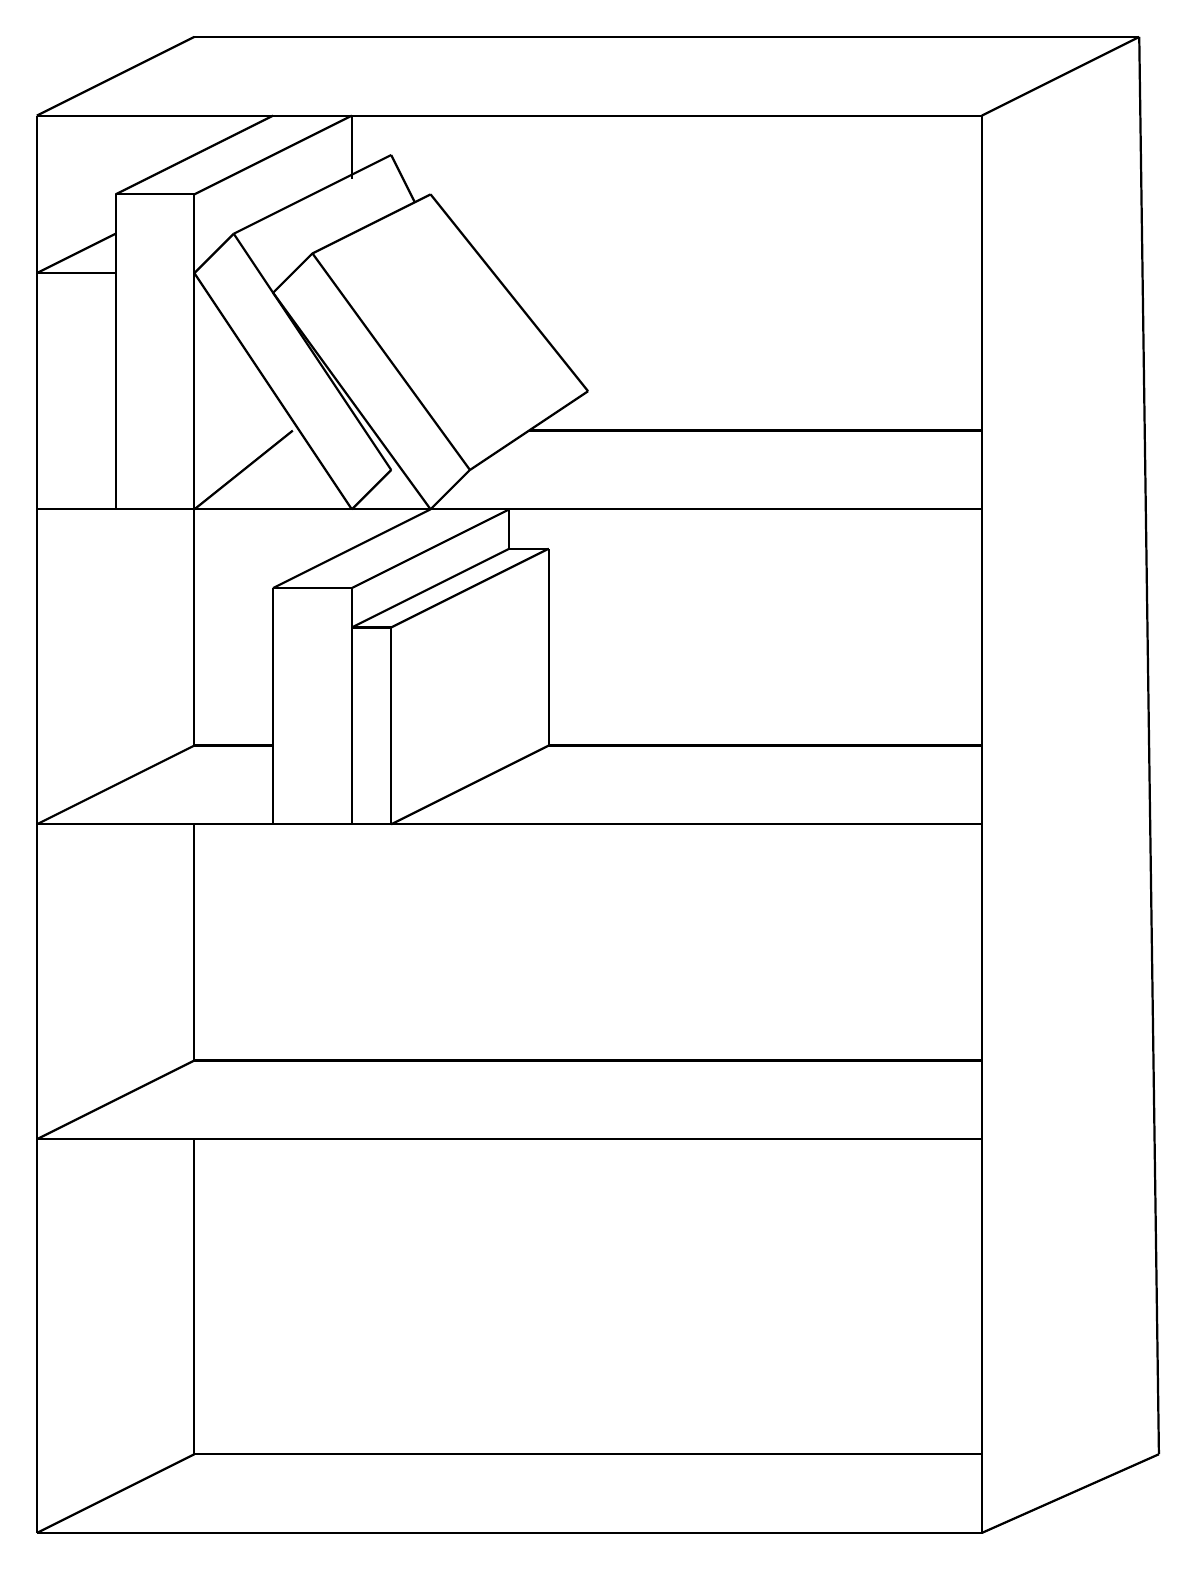 \begin{tikzpicture}
	\node (0) at (0, 0) {};
	\node (1) at (-6, 0) {};
	\node (2) at (6, 0) {};
	\node (3) at (-6, 9) {};
	\node (4) at (6, 9) {};
	\node (5) at (-6, -9) {};
	\node (6) at (6, -9) {};
	\node (7) at (-6, 4) {};
	\node (8) at (6, 4) {};
	\node (9) at (-6, -4) {};
	\node (10) at (6, -4) {};
	\node (11) at (-6, 7) {};
	\node (12) at (-5, 7) {};
	\node (13) at (-5, 4) {};
	\node (14) at (-5, 8) {};
	\node (15) at (-4, 8) {};
	\node (16) at (-4, 4) {};
	\node (17) at (-4, 7) {};
	\node (18) at (-3.5, 7.5) {};
	\node (19) at (-2, 4) {};
	\node (20) at (-1.5, 4.5) {};
	\node (21) at (-3, 6.75) {};
	\node (22) at (-2.5, 7.25) {};
	\node (23) at (-1, 4) {};
	\node (24) at (-0.5, 4.5) {};
	\node (25) at (-3, 3) {};
	\node (26) at (-2, 3) {};
	\node (27) at (-3, 0) {};
	\node (28) at (-2, 0) {};
	\node (29) at (-2, 2.5) {};
	\node (30) at (-1.5, 2.5) {};
	\node (31) at (-1.5, 0) {};
	\node (32) at (8.25, -8) {};
	\node (33) at (8, 10) {};
	\node (34) at (-4, 10) {};
	\node (35) at (-4, -8) {};
	\node (36) at (6, -8) {};
	\node (37) at (-4, -4) {};
	\node (38) at (-2, 9) {};
	\node (39) at (-3, 9) {};
	\node (40) at (-5, 7.5) {};
	\node (41) at (-2.75, 5) {};
	\node (42) at (-4, -3) {};
	\node (43) at (6, -3) {};
	\node (44) at (-4, 0) {};
	\node (45) at (-4, 1) {};
	\node (46) at (-3, 1) {};
	\node (47) at (0, 4) {};
	\node (48) at (0.5, 3.5) {};
	\node (49) at (0, 3.5) {};
	\node (50) at (0.5, 1) {};
	\node (51) at (6, 1) {};
	\node (52) at (-1.5, 8.5) {};
	\node (53) at (-1, 8) {};
	\node (54) at (-1.2,7.9) {};
	\node (55) at (1, 5.5) {};
	\node (56) at (0.25, 5) {};
	\node (57) at (6, 5) {};
	\node (58) at (-2,8.2) {};

	\draw[thick] (3.center) to (4.center);
	\draw[thick] (4.center) to (6.center);
	\draw[thick] (6.center) to (5.center);
	\draw[thick] (5.center) to (3.center);
	\draw[thick] (7.center) to (8.center);
	\draw[thick] (9.center) to (10.center);
	\draw[thick] (11.center) to (12.center);
	\draw[thick] (12.center) to (13.center);
	\draw[thick] (12.center) to (14.center);
	\draw[thick] (14.center) to (15.center);
	\draw[thick] (15.center) to (16.center);
	\draw[thick] (17.center) to (18.center);
	\draw[thick] (18.center) to (20.center);
	\draw[thick] (17.center) to (19.center);
	\draw[thick] (19.center) to (20.center);
	\draw[thick] (21.center) to (22.center);
	\draw[thick] (21.center) to (23.center);
	\draw[thick] (22.center) to (24.center);
	\draw[thick] (24.center) to (23.center);
	\draw[thick] (1.center) to (2.center);
	\draw[thick] (27.center) to (25.center);
	\draw[thick] (25.center) to (26.center);
	\draw[thick] (26.center) to (28.center);
	\draw[thick] (29.center) to (30.center);
	\draw[thick] (30.center) to (31.center);
	\draw[thick] (3.center) to (34.center);
	\draw[thick] (34.center) to (33.center);
	\draw[thick] (4.center) to (33.center);
	\draw[thick] (6.center) to (32.center);
	\draw[thick] (32.center) to (33.center);
	\draw[thick] (5.center) to (35.center);
	\draw[thick] (35.center) to (36.center);
	\draw[thick] (37.center) to (35.center);
	\draw[thick] (15.center) to (38.center);
	\draw[thick] (14.center) to (39.center);
	\draw[thick] (11.center) to (40.center);
	\draw[thick] (16.center) to (41.center);
	\draw[thick] (9.center) to (42.center);
	\draw[thick] (42.center) to (43.center);
	\draw[thick] (42.center) to (44.center);
	\draw[thick] (1.center) to (45.center);
	\draw[thick] (45.center) to (46.center);
	\draw[thick] (45.center) to (16.center);
	\draw[thick] (25.center) to (23.center);
	\draw[thick] (26.center) to (47.center);
	\draw[thick] (30.center) to (48.center);
	\draw[thick] (48.center) to (49.center);
	\draw[thick] (49.center) to (47.center);
	\draw[thick] (29.center) to (49.center);
	\draw[thick] (31.center) to (50.center);
	\draw[thick] (50.center) to (48.center);
	\draw[thick] (50.center) to (51.center);
	\draw[thick] (18.center) to (52.center);
	\draw[thick] (22.center) to (53.center);
	\draw[thick] (52.center) to (54.center);
	\draw[thick] (24.center) to (55.center);
	\draw[thick] (55.center) to (53.center);
	\draw[thick] (56.center) to (57.center);
	\draw[thick] (38.center) to (58.center);

\end{tikzpicture}
